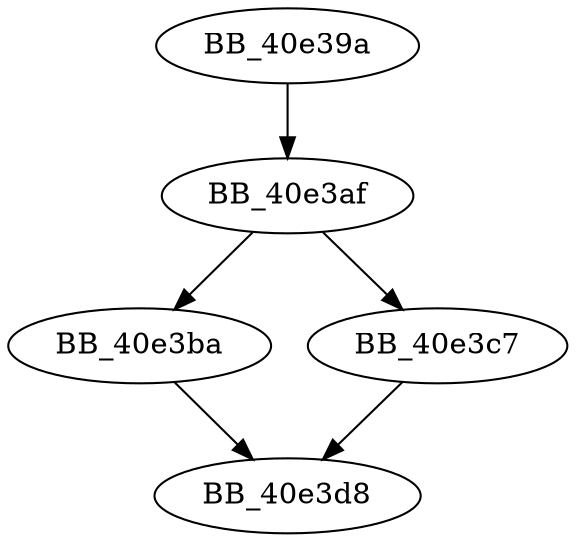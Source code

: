 DiGraph __getbuf{
BB_40e39a->BB_40e3af
BB_40e3af->BB_40e3ba
BB_40e3af->BB_40e3c7
BB_40e3ba->BB_40e3d8
BB_40e3c7->BB_40e3d8
}

